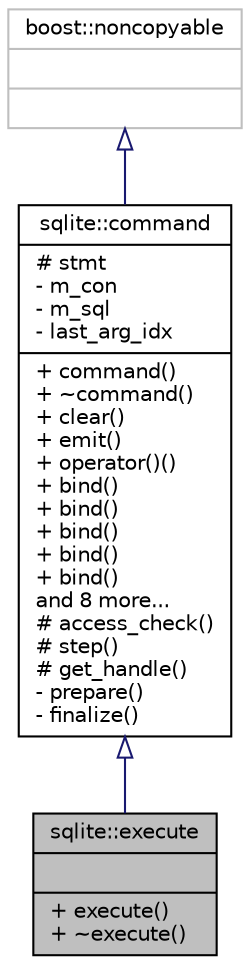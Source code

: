 digraph "sqlite::execute"
{
  bgcolor="transparent";
  edge [fontname="Helvetica",fontsize="10",labelfontname="Helvetica",labelfontsize="10"];
  node [fontname="Helvetica",fontsize="10",shape=record];
  Node1 [label="{sqlite::execute\n||+ execute()\l+ ~execute()\l}",height=0.2,width=0.4,color="black", fillcolor="grey75", style="filled" fontcolor="black"];
  Node2 -> Node1 [dir="back",color="midnightblue",fontsize="10",style="solid",arrowtail="onormal",fontname="Helvetica"];
  Node2 [label="{sqlite::command\n|# stmt\l- m_con\l- m_sql\l- last_arg_idx\l|+ command()\l+ ~command()\l+ clear()\l+ emit()\l+ operator()()\l+ bind()\l+ bind()\l+ bind()\l+ bind()\l+ bind()\land 8 more...\l# access_check()\l# step()\l# get_handle()\l- prepare()\l- finalize()\l}",height=0.2,width=0.4,color="black",URL="$structsqlite_1_1command.html",tooltip="command is the base class of all sql command classes An object of this class is not copyable..."];
  Node3 -> Node2 [dir="back",color="midnightblue",fontsize="10",style="solid",arrowtail="onormal",fontname="Helvetica"];
  Node3 [label="{boost::noncopyable\n||}",height=0.2,width=0.4,color="grey75"];
}

